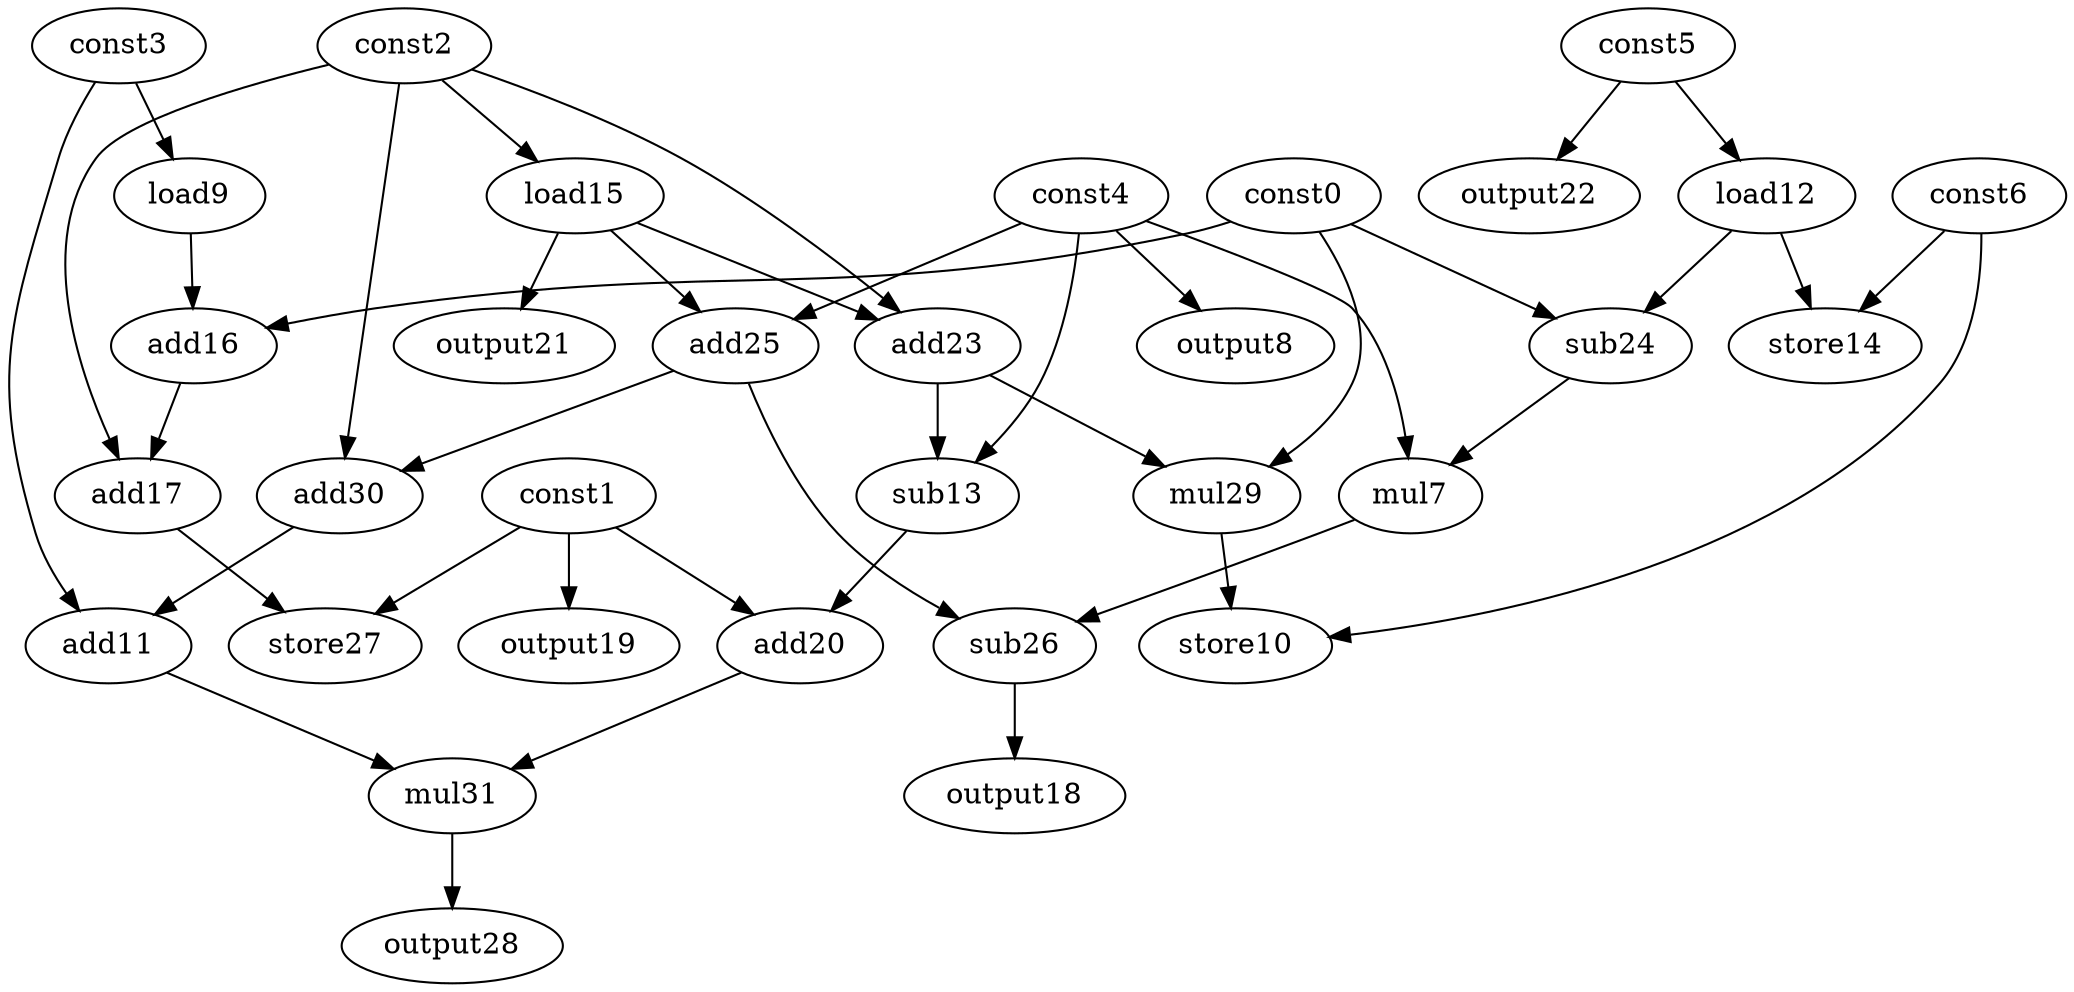 digraph G { 
const0[opcode=const]; 
const1[opcode=const]; 
const2[opcode=const]; 
const3[opcode=const]; 
const4[opcode=const]; 
const5[opcode=const]; 
const6[opcode=const]; 
mul7[opcode=mul]; 
output8[opcode=output]; 
load9[opcode=load]; 
store10[opcode=store]; 
add11[opcode=add]; 
load12[opcode=load]; 
sub13[opcode=sub]; 
store14[opcode=store]; 
load15[opcode=load]; 
add16[opcode=add]; 
add17[opcode=add]; 
output18[opcode=output]; 
output19[opcode=output]; 
add20[opcode=add]; 
output21[opcode=output]; 
output22[opcode=output]; 
add23[opcode=add]; 
sub24[opcode=sub]; 
add25[opcode=add]; 
sub26[opcode=sub]; 
store27[opcode=store]; 
output28[opcode=output]; 
mul29[opcode=mul]; 
add30[opcode=add]; 
mul31[opcode=mul]; 
const4->output8[operand=0];
const3->load9[operand=0];
const5->load12[operand=0];
const2->load15[operand=0];
const1->output19[operand=0];
const5->output22[operand=0];
load12->store14[operand=0];
const6->store14[operand=1];
const0->add16[operand=0];
load9->add16[operand=1];
load15->output21[operand=0];
const2->add23[operand=0];
load15->add23[operand=1];
const0->sub24[operand=0];
load12->sub24[operand=1];
const4->add25[operand=0];
load15->add25[operand=1];
sub24->mul7[operand=0];
const4->mul7[operand=1];
const4->sub13[operand=0];
add23->sub13[operand=1];
add16->add17[operand=0];
const2->add17[operand=1];
const0->mul29[operand=0];
add23->mul29[operand=1];
add25->add30[operand=0];
const2->add30[operand=1];
mul29->store10[operand=0];
const6->store10[operand=1];
const3->add11[operand=0];
add30->add11[operand=1];
const1->add20[operand=0];
sub13->add20[operand=1];
add25->sub26[operand=0];
mul7->sub26[operand=1];
add17->store27[operand=0];
const1->store27[operand=1];
sub26->output18[operand=0];
add11->mul31[operand=0];
add20->mul31[operand=1];
mul31->output28[operand=0];
}
